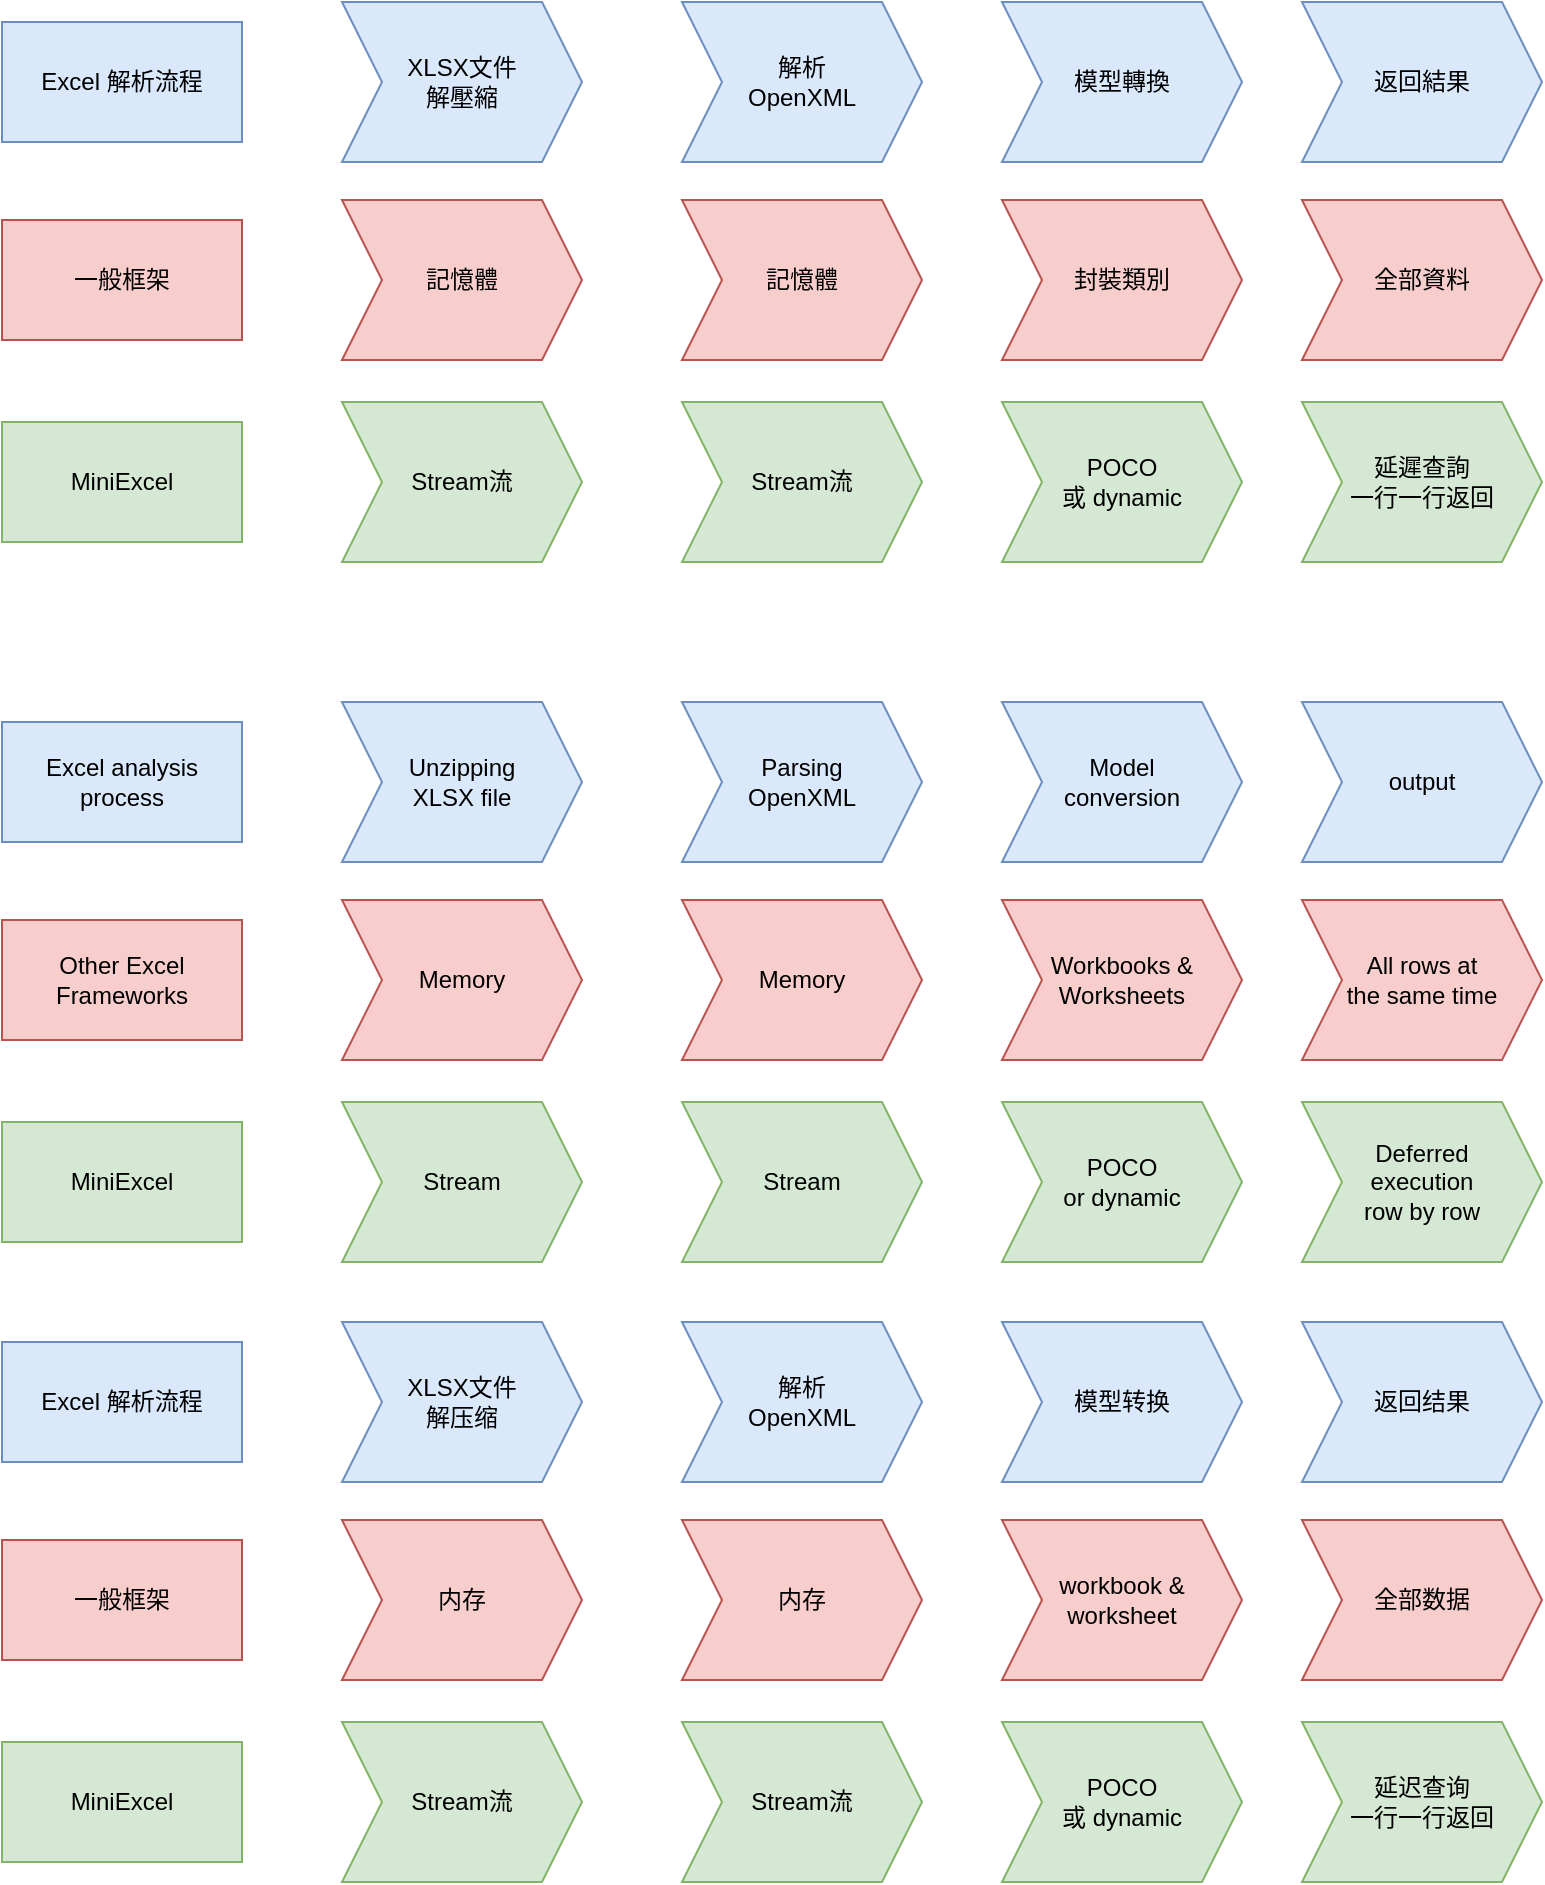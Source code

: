 <mxfile version="27.1.6">
  <diagram id="l9IXvxG_BA95-pIyNstP" name="Page-1">
    <mxGraphModel dx="1426" dy="783" grid="1" gridSize="10" guides="1" tooltips="1" connect="1" arrows="1" fold="1" page="1" pageScale="1" pageWidth="850" pageHeight="1100" math="0" shadow="0">
      <root>
        <mxCell id="0" />
        <mxCell id="1" parent="0" />
        <mxCell id="MdLmkaZuM6xwngXtsAeK-4" value="XLSX文件&lt;br&gt;解壓縮" style="shape=step;perimeter=stepPerimeter;whiteSpace=wrap;html=1;fixedSize=1;fillColor=#dae8fc;strokeColor=#6c8ebf;" parent="1" vertex="1">
          <mxGeometry x="210" y="130" width="120" height="80" as="geometry" />
        </mxCell>
        <mxCell id="MdLmkaZuM6xwngXtsAeK-5" value="Excel 解析流程" style="rounded=0;whiteSpace=wrap;html=1;fillColor=#dae8fc;strokeColor=#6c8ebf;" parent="1" vertex="1">
          <mxGeometry x="40" y="140" width="120" height="60" as="geometry" />
        </mxCell>
        <mxCell id="MdLmkaZuM6xwngXtsAeK-6" value="解析&lt;br&gt;OpenXML" style="shape=step;perimeter=stepPerimeter;whiteSpace=wrap;html=1;fixedSize=1;fillColor=#dae8fc;strokeColor=#6c8ebf;" parent="1" vertex="1">
          <mxGeometry x="380" y="130" width="120" height="80" as="geometry" />
        </mxCell>
        <mxCell id="MdLmkaZuM6xwngXtsAeK-8" value="一般框架" style="whiteSpace=wrap;html=1;fillColor=#f8cecc;strokeColor=#b85450;" parent="1" vertex="1">
          <mxGeometry x="40" y="239" width="120" height="60" as="geometry" />
        </mxCell>
        <mxCell id="MdLmkaZuM6xwngXtsAeK-10" value="記憶體" style="shape=step;perimeter=stepPerimeter;whiteSpace=wrap;html=1;fixedSize=1;fillColor=#f8cecc;strokeColor=#b85450;" parent="1" vertex="1">
          <mxGeometry x="210" y="229" width="120" height="80" as="geometry" />
        </mxCell>
        <mxCell id="MdLmkaZuM6xwngXtsAeK-11" value="記憶體" style="shape=step;perimeter=stepPerimeter;whiteSpace=wrap;html=1;fixedSize=1;fillColor=#f8cecc;strokeColor=#b85450;" parent="1" vertex="1">
          <mxGeometry x="380" y="229" width="120" height="80" as="geometry" />
        </mxCell>
        <mxCell id="MdLmkaZuM6xwngXtsAeK-12" value="MiniExcel" style="whiteSpace=wrap;html=1;fillColor=#d5e8d4;strokeColor=#82b366;" parent="1" vertex="1">
          <mxGeometry x="40" y="340" width="120" height="60" as="geometry" />
        </mxCell>
        <mxCell id="MdLmkaZuM6xwngXtsAeK-13" value="Stream流" style="shape=step;perimeter=stepPerimeter;whiteSpace=wrap;html=1;fixedSize=1;fillColor=#d5e8d4;strokeColor=#82b366;" parent="1" vertex="1">
          <mxGeometry x="210" y="330" width="120" height="80" as="geometry" />
        </mxCell>
        <mxCell id="MdLmkaZuM6xwngXtsAeK-14" value="封裝類別" style="shape=step;perimeter=stepPerimeter;whiteSpace=wrap;html=1;fixedSize=1;fillColor=#f8cecc;strokeColor=#b85450;" parent="1" vertex="1">
          <mxGeometry x="540" y="229" width="120" height="80" as="geometry" />
        </mxCell>
        <mxCell id="MdLmkaZuM6xwngXtsAeK-15" value="模型轉換" style="shape=step;perimeter=stepPerimeter;whiteSpace=wrap;html=1;fixedSize=1;fillColor=#dae8fc;strokeColor=#6c8ebf;" parent="1" vertex="1">
          <mxGeometry x="540" y="130" width="120" height="80" as="geometry" />
        </mxCell>
        <mxCell id="MdLmkaZuM6xwngXtsAeK-16" value="返回結果" style="shape=step;perimeter=stepPerimeter;whiteSpace=wrap;html=1;fixedSize=1;fillColor=#dae8fc;strokeColor=#6c8ebf;" parent="1" vertex="1">
          <mxGeometry x="690" y="130" width="120" height="80" as="geometry" />
        </mxCell>
        <mxCell id="MdLmkaZuM6xwngXtsAeK-17" value="Stream流" style="shape=step;perimeter=stepPerimeter;whiteSpace=wrap;html=1;fixedSize=1;fillColor=#d5e8d4;strokeColor=#82b366;" parent="1" vertex="1">
          <mxGeometry x="380" y="330" width="120" height="80" as="geometry" />
        </mxCell>
        <mxCell id="MdLmkaZuM6xwngXtsAeK-18" value="POCO&lt;br&gt;或 dynamic&lt;br&gt;" style="shape=step;perimeter=stepPerimeter;whiteSpace=wrap;html=1;fixedSize=1;fillColor=#d5e8d4;strokeColor=#82b366;" parent="1" vertex="1">
          <mxGeometry x="540" y="330" width="120" height="80" as="geometry" />
        </mxCell>
        <mxCell id="MdLmkaZuM6xwngXtsAeK-19" value="延遲查詢&lt;br&gt;一行一行返回" style="shape=step;perimeter=stepPerimeter;whiteSpace=wrap;html=1;fixedSize=1;fillColor=#d5e8d4;strokeColor=#82b366;" parent="1" vertex="1">
          <mxGeometry x="690" y="330" width="120" height="80" as="geometry" />
        </mxCell>
        <mxCell id="MdLmkaZuM6xwngXtsAeK-20" value="全部資料" style="shape=step;perimeter=stepPerimeter;whiteSpace=wrap;html=1;fixedSize=1;fillColor=#f8cecc;strokeColor=#b85450;" parent="1" vertex="1">
          <mxGeometry x="690" y="229" width="120" height="80" as="geometry" />
        </mxCell>
        <mxCell id="MdLmkaZuM6xwngXtsAeK-21" value="&lt;div&gt;Unzipping&lt;/div&gt;&lt;div&gt;XLSX file&lt;/div&gt;" style="shape=step;perimeter=stepPerimeter;whiteSpace=wrap;html=1;fixedSize=1;fillColor=#dae8fc;strokeColor=#6c8ebf;" parent="1" vertex="1">
          <mxGeometry x="210" y="480" width="120" height="80" as="geometry" />
        </mxCell>
        <mxCell id="MdLmkaZuM6xwngXtsAeK-22" value="Excel analysis process" style="rounded=0;whiteSpace=wrap;html=1;fillColor=#dae8fc;strokeColor=#6c8ebf;" parent="1" vertex="1">
          <mxGeometry x="40" y="490" width="120" height="60" as="geometry" />
        </mxCell>
        <mxCell id="MdLmkaZuM6xwngXtsAeK-23" value="&lt;div&gt;Parsing&lt;/div&gt;&lt;div&gt;OpenXML&lt;/div&gt;" style="shape=step;perimeter=stepPerimeter;whiteSpace=wrap;html=1;fixedSize=1;fillColor=#dae8fc;strokeColor=#6c8ebf;" parent="1" vertex="1">
          <mxGeometry x="380" y="480" width="120" height="80" as="geometry" />
        </mxCell>
        <mxCell id="MdLmkaZuM6xwngXtsAeK-24" value="Other Excel Frameworks" style="whiteSpace=wrap;html=1;fillColor=#f8cecc;strokeColor=#b85450;" parent="1" vertex="1">
          <mxGeometry x="40" y="589" width="120" height="60" as="geometry" />
        </mxCell>
        <mxCell id="MdLmkaZuM6xwngXtsAeK-25" value="Memory" style="shape=step;perimeter=stepPerimeter;whiteSpace=wrap;html=1;fixedSize=1;fillColor=#f8cecc;strokeColor=#b85450;" parent="1" vertex="1">
          <mxGeometry x="210" y="579" width="120" height="80" as="geometry" />
        </mxCell>
        <mxCell id="MdLmkaZuM6xwngXtsAeK-26" value="Memory" style="shape=step;perimeter=stepPerimeter;whiteSpace=wrap;html=1;fixedSize=1;fillColor=#f8cecc;strokeColor=#b85450;" parent="1" vertex="1">
          <mxGeometry x="380" y="579" width="120" height="80" as="geometry" />
        </mxCell>
        <mxCell id="MdLmkaZuM6xwngXtsAeK-27" value="MiniExcel" style="whiteSpace=wrap;html=1;fillColor=#d5e8d4;strokeColor=#82b366;" parent="1" vertex="1">
          <mxGeometry x="40" y="690" width="120" height="60" as="geometry" />
        </mxCell>
        <mxCell id="MdLmkaZuM6xwngXtsAeK-28" value="Stream" style="shape=step;perimeter=stepPerimeter;whiteSpace=wrap;html=1;fixedSize=1;fillColor=#d5e8d4;strokeColor=#82b366;" parent="1" vertex="1">
          <mxGeometry x="210" y="680" width="120" height="80" as="geometry" />
        </mxCell>
        <mxCell id="MdLmkaZuM6xwngXtsAeK-29" value="Workbooks &amp;amp;&lt;br&gt;Worksheets" style="shape=step;perimeter=stepPerimeter;whiteSpace=wrap;html=1;fixedSize=1;fillColor=#f8cecc;strokeColor=#b85450;" parent="1" vertex="1">
          <mxGeometry x="540" y="579" width="120" height="80" as="geometry" />
        </mxCell>
        <mxCell id="MdLmkaZuM6xwngXtsAeK-30" value="Model &lt;br&gt;conversion" style="shape=step;perimeter=stepPerimeter;whiteSpace=wrap;html=1;fixedSize=1;fillColor=#dae8fc;strokeColor=#6c8ebf;" parent="1" vertex="1">
          <mxGeometry x="540" y="480" width="120" height="80" as="geometry" />
        </mxCell>
        <mxCell id="MdLmkaZuM6xwngXtsAeK-31" value="output" style="shape=step;perimeter=stepPerimeter;whiteSpace=wrap;html=1;fixedSize=1;fillColor=#dae8fc;strokeColor=#6c8ebf;" parent="1" vertex="1">
          <mxGeometry x="690" y="480" width="120" height="80" as="geometry" />
        </mxCell>
        <mxCell id="MdLmkaZuM6xwngXtsAeK-32" value="Stream" style="shape=step;perimeter=stepPerimeter;whiteSpace=wrap;html=1;fixedSize=1;fillColor=#d5e8d4;strokeColor=#82b366;" parent="1" vertex="1">
          <mxGeometry x="380" y="680" width="120" height="80" as="geometry" />
        </mxCell>
        <mxCell id="MdLmkaZuM6xwngXtsAeK-33" value="POCO&lt;br&gt;or dynamic" style="shape=step;perimeter=stepPerimeter;whiteSpace=wrap;html=1;fixedSize=1;fillColor=#d5e8d4;strokeColor=#82b366;" parent="1" vertex="1">
          <mxGeometry x="540" y="680" width="120" height="80" as="geometry" />
        </mxCell>
        <mxCell id="MdLmkaZuM6xwngXtsAeK-34" value="Deferred &lt;br&gt;execution&lt;br&gt;row by row" style="shape=step;perimeter=stepPerimeter;whiteSpace=wrap;html=1;fixedSize=1;fillColor=#d5e8d4;strokeColor=#82b366;" parent="1" vertex="1">
          <mxGeometry x="690" y="680" width="120" height="80" as="geometry" />
        </mxCell>
        <mxCell id="MdLmkaZuM6xwngXtsAeK-35" value="All rows at&lt;div&gt;the same time&lt;/div&gt;" style="shape=step;perimeter=stepPerimeter;whiteSpace=wrap;html=1;fixedSize=1;fillColor=#f8cecc;strokeColor=#b85450;" parent="1" vertex="1">
          <mxGeometry x="690" y="579" width="120" height="80" as="geometry" />
        </mxCell>
        <mxCell id="MdLmkaZuM6xwngXtsAeK-37" value="&lt;div&gt;XLSX文件&lt;/div&gt;&lt;div&gt;解压缩&lt;/div&gt;" style="shape=step;perimeter=stepPerimeter;whiteSpace=wrap;html=1;fixedSize=1;fillColor=#dae8fc;strokeColor=#6c8ebf;" parent="1" vertex="1">
          <mxGeometry x="210" y="790" width="120" height="80" as="geometry" />
        </mxCell>
        <mxCell id="MdLmkaZuM6xwngXtsAeK-38" value="Excel 解析流程" style="rounded=0;whiteSpace=wrap;html=1;fillColor=#dae8fc;strokeColor=#6c8ebf;" parent="1" vertex="1">
          <mxGeometry x="40" y="800" width="120" height="60" as="geometry" />
        </mxCell>
        <mxCell id="MdLmkaZuM6xwngXtsAeK-39" value="&lt;div&gt;解析&lt;/div&gt;&lt;div&gt;OpenXML&lt;/div&gt;" style="shape=step;perimeter=stepPerimeter;whiteSpace=wrap;html=1;fixedSize=1;fillColor=#dae8fc;strokeColor=#6c8ebf;" parent="1" vertex="1">
          <mxGeometry x="380" y="790" width="120" height="80" as="geometry" />
        </mxCell>
        <mxCell id="MdLmkaZuM6xwngXtsAeK-40" value="一般框架" style="whiteSpace=wrap;html=1;fillColor=#f8cecc;strokeColor=#b85450;" parent="1" vertex="1">
          <mxGeometry x="40" y="899" width="120" height="60" as="geometry" />
        </mxCell>
        <mxCell id="MdLmkaZuM6xwngXtsAeK-41" value="内存" style="shape=step;perimeter=stepPerimeter;whiteSpace=wrap;html=1;fixedSize=1;fillColor=#f8cecc;strokeColor=#b85450;" parent="1" vertex="1">
          <mxGeometry x="210" y="889" width="120" height="80" as="geometry" />
        </mxCell>
        <mxCell id="MdLmkaZuM6xwngXtsAeK-42" value="内存" style="shape=step;perimeter=stepPerimeter;whiteSpace=wrap;html=1;fixedSize=1;fillColor=#f8cecc;strokeColor=#b85450;" parent="1" vertex="1">
          <mxGeometry x="380" y="889" width="120" height="80" as="geometry" />
        </mxCell>
        <mxCell id="MdLmkaZuM6xwngXtsAeK-43" value="MiniExcel" style="whiteSpace=wrap;html=1;fillColor=#d5e8d4;strokeColor=#82b366;" parent="1" vertex="1">
          <mxGeometry x="40" y="1000" width="120" height="60" as="geometry" />
        </mxCell>
        <mxCell id="MdLmkaZuM6xwngXtsAeK-44" value="Stream流" style="shape=step;perimeter=stepPerimeter;whiteSpace=wrap;html=1;fixedSize=1;fillColor=#d5e8d4;strokeColor=#82b366;" parent="1" vertex="1">
          <mxGeometry x="210" y="990" width="120" height="80" as="geometry" />
        </mxCell>
        <mxCell id="MdLmkaZuM6xwngXtsAeK-45" value="workbook &amp;amp;&lt;br&gt;worksheet" style="shape=step;perimeter=stepPerimeter;whiteSpace=wrap;html=1;fixedSize=1;fillColor=#f8cecc;strokeColor=#b85450;" parent="1" vertex="1">
          <mxGeometry x="540" y="889" width="120" height="80" as="geometry" />
        </mxCell>
        <mxCell id="MdLmkaZuM6xwngXtsAeK-46" value="模型转换" style="shape=step;perimeter=stepPerimeter;whiteSpace=wrap;html=1;fixedSize=1;fillColor=#dae8fc;strokeColor=#6c8ebf;" parent="1" vertex="1">
          <mxGeometry x="540" y="790" width="120" height="80" as="geometry" />
        </mxCell>
        <mxCell id="MdLmkaZuM6xwngXtsAeK-47" value="返回结果" style="shape=step;perimeter=stepPerimeter;whiteSpace=wrap;html=1;fixedSize=1;fillColor=#dae8fc;strokeColor=#6c8ebf;" parent="1" vertex="1">
          <mxGeometry x="690" y="790" width="120" height="80" as="geometry" />
        </mxCell>
        <mxCell id="MdLmkaZuM6xwngXtsAeK-48" value="Stream流" style="shape=step;perimeter=stepPerimeter;whiteSpace=wrap;html=1;fixedSize=1;fillColor=#d5e8d4;strokeColor=#82b366;" parent="1" vertex="1">
          <mxGeometry x="380" y="990" width="120" height="80" as="geometry" />
        </mxCell>
        <mxCell id="MdLmkaZuM6xwngXtsAeK-49" value="&lt;div&gt;POCO&lt;/div&gt;&lt;div&gt;或 dynamic&lt;/div&gt;" style="shape=step;perimeter=stepPerimeter;whiteSpace=wrap;html=1;fixedSize=1;fillColor=#d5e8d4;strokeColor=#82b366;" parent="1" vertex="1">
          <mxGeometry x="540" y="990" width="120" height="80" as="geometry" />
        </mxCell>
        <mxCell id="MdLmkaZuM6xwngXtsAeK-50" value="&lt;div&gt;延迟查询&lt;/div&gt;&lt;div&gt;一行一行返回&lt;/div&gt;" style="shape=step;perimeter=stepPerimeter;whiteSpace=wrap;html=1;fixedSize=1;fillColor=#d5e8d4;strokeColor=#82b366;" parent="1" vertex="1">
          <mxGeometry x="690" y="990" width="120" height="80" as="geometry" />
        </mxCell>
        <mxCell id="MdLmkaZuM6xwngXtsAeK-51" value="全部数据" style="shape=step;perimeter=stepPerimeter;whiteSpace=wrap;html=1;fixedSize=1;fillColor=#f8cecc;strokeColor=#b85450;" parent="1" vertex="1">
          <mxGeometry x="690" y="889" width="120" height="80" as="geometry" />
        </mxCell>
      </root>
    </mxGraphModel>
  </diagram>
</mxfile>
